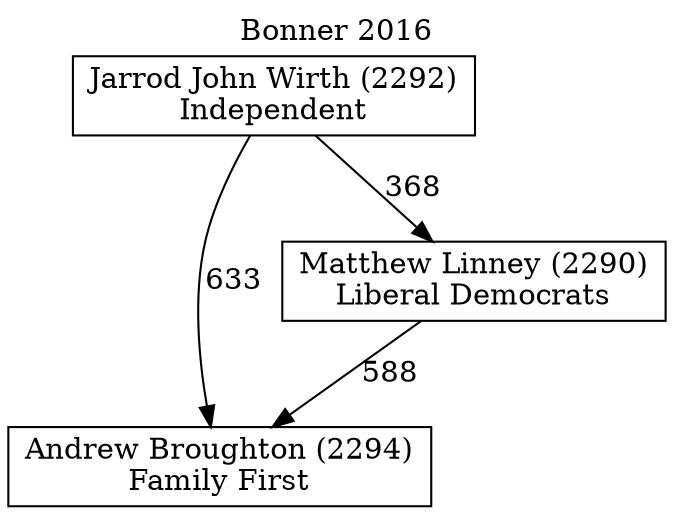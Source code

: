 // House preference flow
digraph "Andrew Broughton (2294)_Bonner_2016" {
	graph [label="Bonner 2016" labelloc=t mclimit=10]
	node [shape=box]
	"Jarrod John Wirth (2292)" [label="Jarrod John Wirth (2292)
Independent"]
	"Andrew Broughton (2294)" [label="Andrew Broughton (2294)
Family First"]
	"Matthew Linney (2290)" [label="Matthew Linney (2290)
Liberal Democrats"]
	"Matthew Linney (2290)" -> "Andrew Broughton (2294)" [label=588]
	"Jarrod John Wirth (2292)" -> "Matthew Linney (2290)" [label=368]
	"Jarrod John Wirth (2292)" -> "Andrew Broughton (2294)" [label=633]
}
